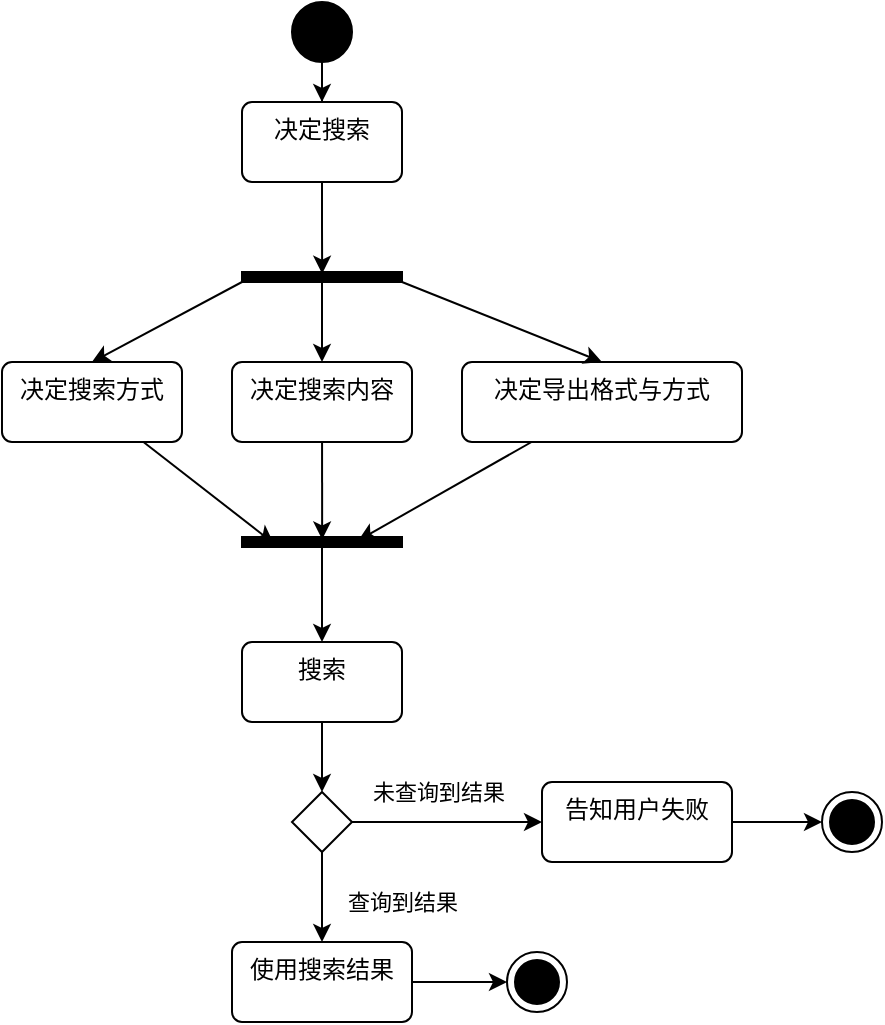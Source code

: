 <mxfile version="21.3.2" type="device">
  <diagram name="第 1 页" id="1bQIUgzjlXshrciDbQEI">
    <mxGraphModel dx="988" dy="527" grid="1" gridSize="10" guides="1" tooltips="1" connect="1" arrows="1" fold="1" page="1" pageScale="1" pageWidth="827" pageHeight="1169" math="0" shadow="0">
      <root>
        <mxCell id="0" />
        <mxCell id="1" parent="0" />
        <mxCell id="SjhaU8M4ZDdy4UAupOeV-17" style="edgeStyle=orthogonalEdgeStyle;rounded=0;orthogonalLoop=1;jettySize=auto;html=1;entryX=0.5;entryY=0;entryDx=0;entryDy=0;" edge="1" parent="1" source="SjhaU8M4ZDdy4UAupOeV-1" target="SjhaU8M4ZDdy4UAupOeV-14">
          <mxGeometry relative="1" as="geometry" />
        </mxCell>
        <mxCell id="SjhaU8M4ZDdy4UAupOeV-1" value="" style="ellipse;fillColor=strokeColor;html=1;" vertex="1" parent="1">
          <mxGeometry x="215" y="40" width="30" height="30" as="geometry" />
        </mxCell>
        <mxCell id="SjhaU8M4ZDdy4UAupOeV-25" style="rounded=0;orthogonalLoop=1;jettySize=auto;html=1;entryX=0.243;entryY=0.499;entryDx=0;entryDy=0;entryPerimeter=0;" edge="1" parent="1" source="SjhaU8M4ZDdy4UAupOeV-2" target="SjhaU8M4ZDdy4UAupOeV-16">
          <mxGeometry relative="1" as="geometry" />
        </mxCell>
        <mxCell id="SjhaU8M4ZDdy4UAupOeV-2" value="决定搜索内容" style="html=1;align=center;verticalAlign=top;rounded=1;absoluteArcSize=1;arcSize=10;dashed=0;whiteSpace=wrap;" vertex="1" parent="1">
          <mxGeometry x="185" y="220" width="90" height="40" as="geometry" />
        </mxCell>
        <mxCell id="SjhaU8M4ZDdy4UAupOeV-26" style="rounded=0;orthogonalLoop=1;jettySize=auto;html=1;entryX=0.338;entryY=0.273;entryDx=0;entryDy=0;entryPerimeter=0;" edge="1" parent="1" source="SjhaU8M4ZDdy4UAupOeV-4" target="SjhaU8M4ZDdy4UAupOeV-16">
          <mxGeometry relative="1" as="geometry" />
        </mxCell>
        <mxCell id="SjhaU8M4ZDdy4UAupOeV-4" value="决定导出格式与方式" style="html=1;align=center;verticalAlign=top;rounded=1;absoluteArcSize=1;arcSize=10;dashed=0;whiteSpace=wrap;" vertex="1" parent="1">
          <mxGeometry x="300" y="220" width="140" height="40" as="geometry" />
        </mxCell>
        <mxCell id="SjhaU8M4ZDdy4UAupOeV-32" style="edgeStyle=orthogonalEdgeStyle;rounded=0;orthogonalLoop=1;jettySize=auto;html=1;entryX=0;entryY=0.5;entryDx=0;entryDy=0;" edge="1" parent="1" source="SjhaU8M4ZDdy4UAupOeV-6" target="SjhaU8M4ZDdy4UAupOeV-13">
          <mxGeometry relative="1" as="geometry" />
        </mxCell>
        <mxCell id="SjhaU8M4ZDdy4UAupOeV-6" value="使用搜索结果" style="html=1;align=center;verticalAlign=top;rounded=1;absoluteArcSize=1;arcSize=10;dashed=0;whiteSpace=wrap;" vertex="1" parent="1">
          <mxGeometry x="185" y="510" width="90" height="40" as="geometry" />
        </mxCell>
        <mxCell id="SjhaU8M4ZDdy4UAupOeV-33" style="edgeStyle=orthogonalEdgeStyle;rounded=0;orthogonalLoop=1;jettySize=auto;html=1;entryX=0;entryY=0.5;entryDx=0;entryDy=0;" edge="1" parent="1" source="SjhaU8M4ZDdy4UAupOeV-8" target="SjhaU8M4ZDdy4UAupOeV-12">
          <mxGeometry relative="1" as="geometry" />
        </mxCell>
        <mxCell id="SjhaU8M4ZDdy4UAupOeV-8" value="告知用户失败" style="html=1;align=center;verticalAlign=top;rounded=1;absoluteArcSize=1;arcSize=10;dashed=0;whiteSpace=wrap;" vertex="1" parent="1">
          <mxGeometry x="340" y="430" width="95" height="40" as="geometry" />
        </mxCell>
        <mxCell id="SjhaU8M4ZDdy4UAupOeV-28" style="edgeStyle=orthogonalEdgeStyle;rounded=0;orthogonalLoop=1;jettySize=auto;html=1;entryX=0.5;entryY=0;entryDx=0;entryDy=0;" edge="1" parent="1" source="SjhaU8M4ZDdy4UAupOeV-9" target="SjhaU8M4ZDdy4UAupOeV-10">
          <mxGeometry relative="1" as="geometry" />
        </mxCell>
        <mxCell id="SjhaU8M4ZDdy4UAupOeV-9" value="搜索" style="html=1;align=center;verticalAlign=top;rounded=1;absoluteArcSize=1;arcSize=10;dashed=0;whiteSpace=wrap;" vertex="1" parent="1">
          <mxGeometry x="190" y="360" width="80" height="40" as="geometry" />
        </mxCell>
        <mxCell id="SjhaU8M4ZDdy4UAupOeV-29" style="edgeStyle=orthogonalEdgeStyle;rounded=0;orthogonalLoop=1;jettySize=auto;html=1;entryX=0;entryY=0.5;entryDx=0;entryDy=0;" edge="1" parent="1" source="SjhaU8M4ZDdy4UAupOeV-10" target="SjhaU8M4ZDdy4UAupOeV-8">
          <mxGeometry relative="1" as="geometry" />
        </mxCell>
        <mxCell id="SjhaU8M4ZDdy4UAupOeV-31" value="未查询到结果" style="edgeLabel;html=1;align=center;verticalAlign=middle;resizable=0;points=[];" vertex="1" connectable="0" parent="SjhaU8M4ZDdy4UAupOeV-29">
          <mxGeometry x="-0.287" y="-1" relative="1" as="geometry">
            <mxPoint x="9" y="-16" as="offset" />
          </mxGeometry>
        </mxCell>
        <mxCell id="SjhaU8M4ZDdy4UAupOeV-30" value="查询到结果" style="edgeStyle=orthogonalEdgeStyle;rounded=0;orthogonalLoop=1;jettySize=auto;html=1;entryX=0.5;entryY=0;entryDx=0;entryDy=0;" edge="1" parent="1" source="SjhaU8M4ZDdy4UAupOeV-10" target="SjhaU8M4ZDdy4UAupOeV-6">
          <mxGeometry x="0.111" y="40" relative="1" as="geometry">
            <mxPoint as="offset" />
          </mxGeometry>
        </mxCell>
        <mxCell id="SjhaU8M4ZDdy4UAupOeV-10" value="" style="rhombus;" vertex="1" parent="1">
          <mxGeometry x="215" y="435" width="30" height="30" as="geometry" />
        </mxCell>
        <mxCell id="SjhaU8M4ZDdy4UAupOeV-22" style="rounded=0;orthogonalLoop=1;jettySize=auto;html=1;entryX=0.624;entryY=0.802;entryDx=0;entryDy=0;entryPerimeter=0;" edge="1" parent="1" source="SjhaU8M4ZDdy4UAupOeV-11" target="SjhaU8M4ZDdy4UAupOeV-16">
          <mxGeometry relative="1" as="geometry" />
        </mxCell>
        <mxCell id="SjhaU8M4ZDdy4UAupOeV-11" value="决定搜索方式" style="html=1;align=center;verticalAlign=top;rounded=1;absoluteArcSize=1;arcSize=10;dashed=0;whiteSpace=wrap;" vertex="1" parent="1">
          <mxGeometry x="70" y="220" width="90" height="40" as="geometry" />
        </mxCell>
        <mxCell id="SjhaU8M4ZDdy4UAupOeV-12" value="" style="ellipse;html=1;shape=endState;fillColor=strokeColor;" vertex="1" parent="1">
          <mxGeometry x="480" y="435" width="30" height="30" as="geometry" />
        </mxCell>
        <mxCell id="SjhaU8M4ZDdy4UAupOeV-13" value="" style="ellipse;html=1;shape=endState;fillColor=strokeColor;" vertex="1" parent="1">
          <mxGeometry x="322.5" y="515" width="30" height="30" as="geometry" />
        </mxCell>
        <mxCell id="SjhaU8M4ZDdy4UAupOeV-18" style="edgeStyle=orthogonalEdgeStyle;rounded=0;orthogonalLoop=1;jettySize=auto;html=1;entryX=0.171;entryY=0.499;entryDx=0;entryDy=0;entryPerimeter=0;" edge="1" parent="1" source="SjhaU8M4ZDdy4UAupOeV-14" target="SjhaU8M4ZDdy4UAupOeV-15">
          <mxGeometry relative="1" as="geometry" />
        </mxCell>
        <mxCell id="SjhaU8M4ZDdy4UAupOeV-14" value="决定搜索" style="html=1;align=center;verticalAlign=top;rounded=1;absoluteArcSize=1;arcSize=10;dashed=0;whiteSpace=wrap;" vertex="1" parent="1">
          <mxGeometry x="190" y="90" width="80" height="40" as="geometry" />
        </mxCell>
        <mxCell id="SjhaU8M4ZDdy4UAupOeV-19" style="rounded=0;orthogonalLoop=1;jettySize=auto;html=1;entryX=0.5;entryY=0;entryDx=0;entryDy=0;" edge="1" parent="1" source="SjhaU8M4ZDdy4UAupOeV-15" target="SjhaU8M4ZDdy4UAupOeV-11">
          <mxGeometry relative="1" as="geometry" />
        </mxCell>
        <mxCell id="SjhaU8M4ZDdy4UAupOeV-20" style="rounded=0;orthogonalLoop=1;jettySize=auto;html=1;entryX=0.5;entryY=0;entryDx=0;entryDy=0;" edge="1" parent="1" source="SjhaU8M4ZDdy4UAupOeV-15" target="SjhaU8M4ZDdy4UAupOeV-2">
          <mxGeometry relative="1" as="geometry" />
        </mxCell>
        <mxCell id="SjhaU8M4ZDdy4UAupOeV-21" style="rounded=0;orthogonalLoop=1;jettySize=auto;html=1;entryX=0.5;entryY=0;entryDx=0;entryDy=0;" edge="1" parent="1" source="SjhaU8M4ZDdy4UAupOeV-15" target="SjhaU8M4ZDdy4UAupOeV-4">
          <mxGeometry relative="1" as="geometry" />
        </mxCell>
        <mxCell id="SjhaU8M4ZDdy4UAupOeV-15" value="" style="html=1;points=[];perimeter=orthogonalPerimeter;fillColor=strokeColor;direction=south;" vertex="1" parent="1">
          <mxGeometry x="190" y="175" width="80" height="5" as="geometry" />
        </mxCell>
        <mxCell id="SjhaU8M4ZDdy4UAupOeV-27" style="edgeStyle=orthogonalEdgeStyle;rounded=0;orthogonalLoop=1;jettySize=auto;html=1;entryX=0.5;entryY=0;entryDx=0;entryDy=0;" edge="1" parent="1" source="SjhaU8M4ZDdy4UAupOeV-16" target="SjhaU8M4ZDdy4UAupOeV-9">
          <mxGeometry relative="1" as="geometry" />
        </mxCell>
        <mxCell id="SjhaU8M4ZDdy4UAupOeV-16" value="" style="html=1;points=[];perimeter=orthogonalPerimeter;fillColor=strokeColor;direction=south;" vertex="1" parent="1">
          <mxGeometry x="190" y="307.5" width="80" height="5" as="geometry" />
        </mxCell>
      </root>
    </mxGraphModel>
  </diagram>
</mxfile>
